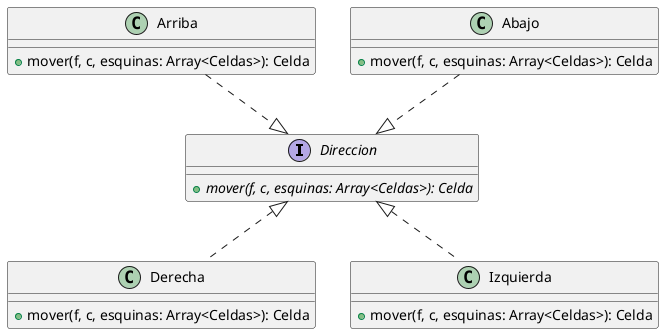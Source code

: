 @startuml interface-direccion

interface Direccion {
    + {abstract} mover(f, c, esquinas: Array<Celdas>): Celda
}

class Arriba {
    + mover(f, c, esquinas: Array<Celdas>): Celda
}

class Abajo {
    + mover(f, c, esquinas: Array<Celdas>): Celda
}

class Derecha {
    + mover(f, c, esquinas: Array<Celdas>): Celda
}

class Izquierda {
    + mover(f, c, esquinas: Array<Celdas>): Celda
}

Arriba ..|> Direccion
Abajo ..|> Direccion
Derecha .up.|> Direccion
Izquierda .up.|> Direccion

@enduml